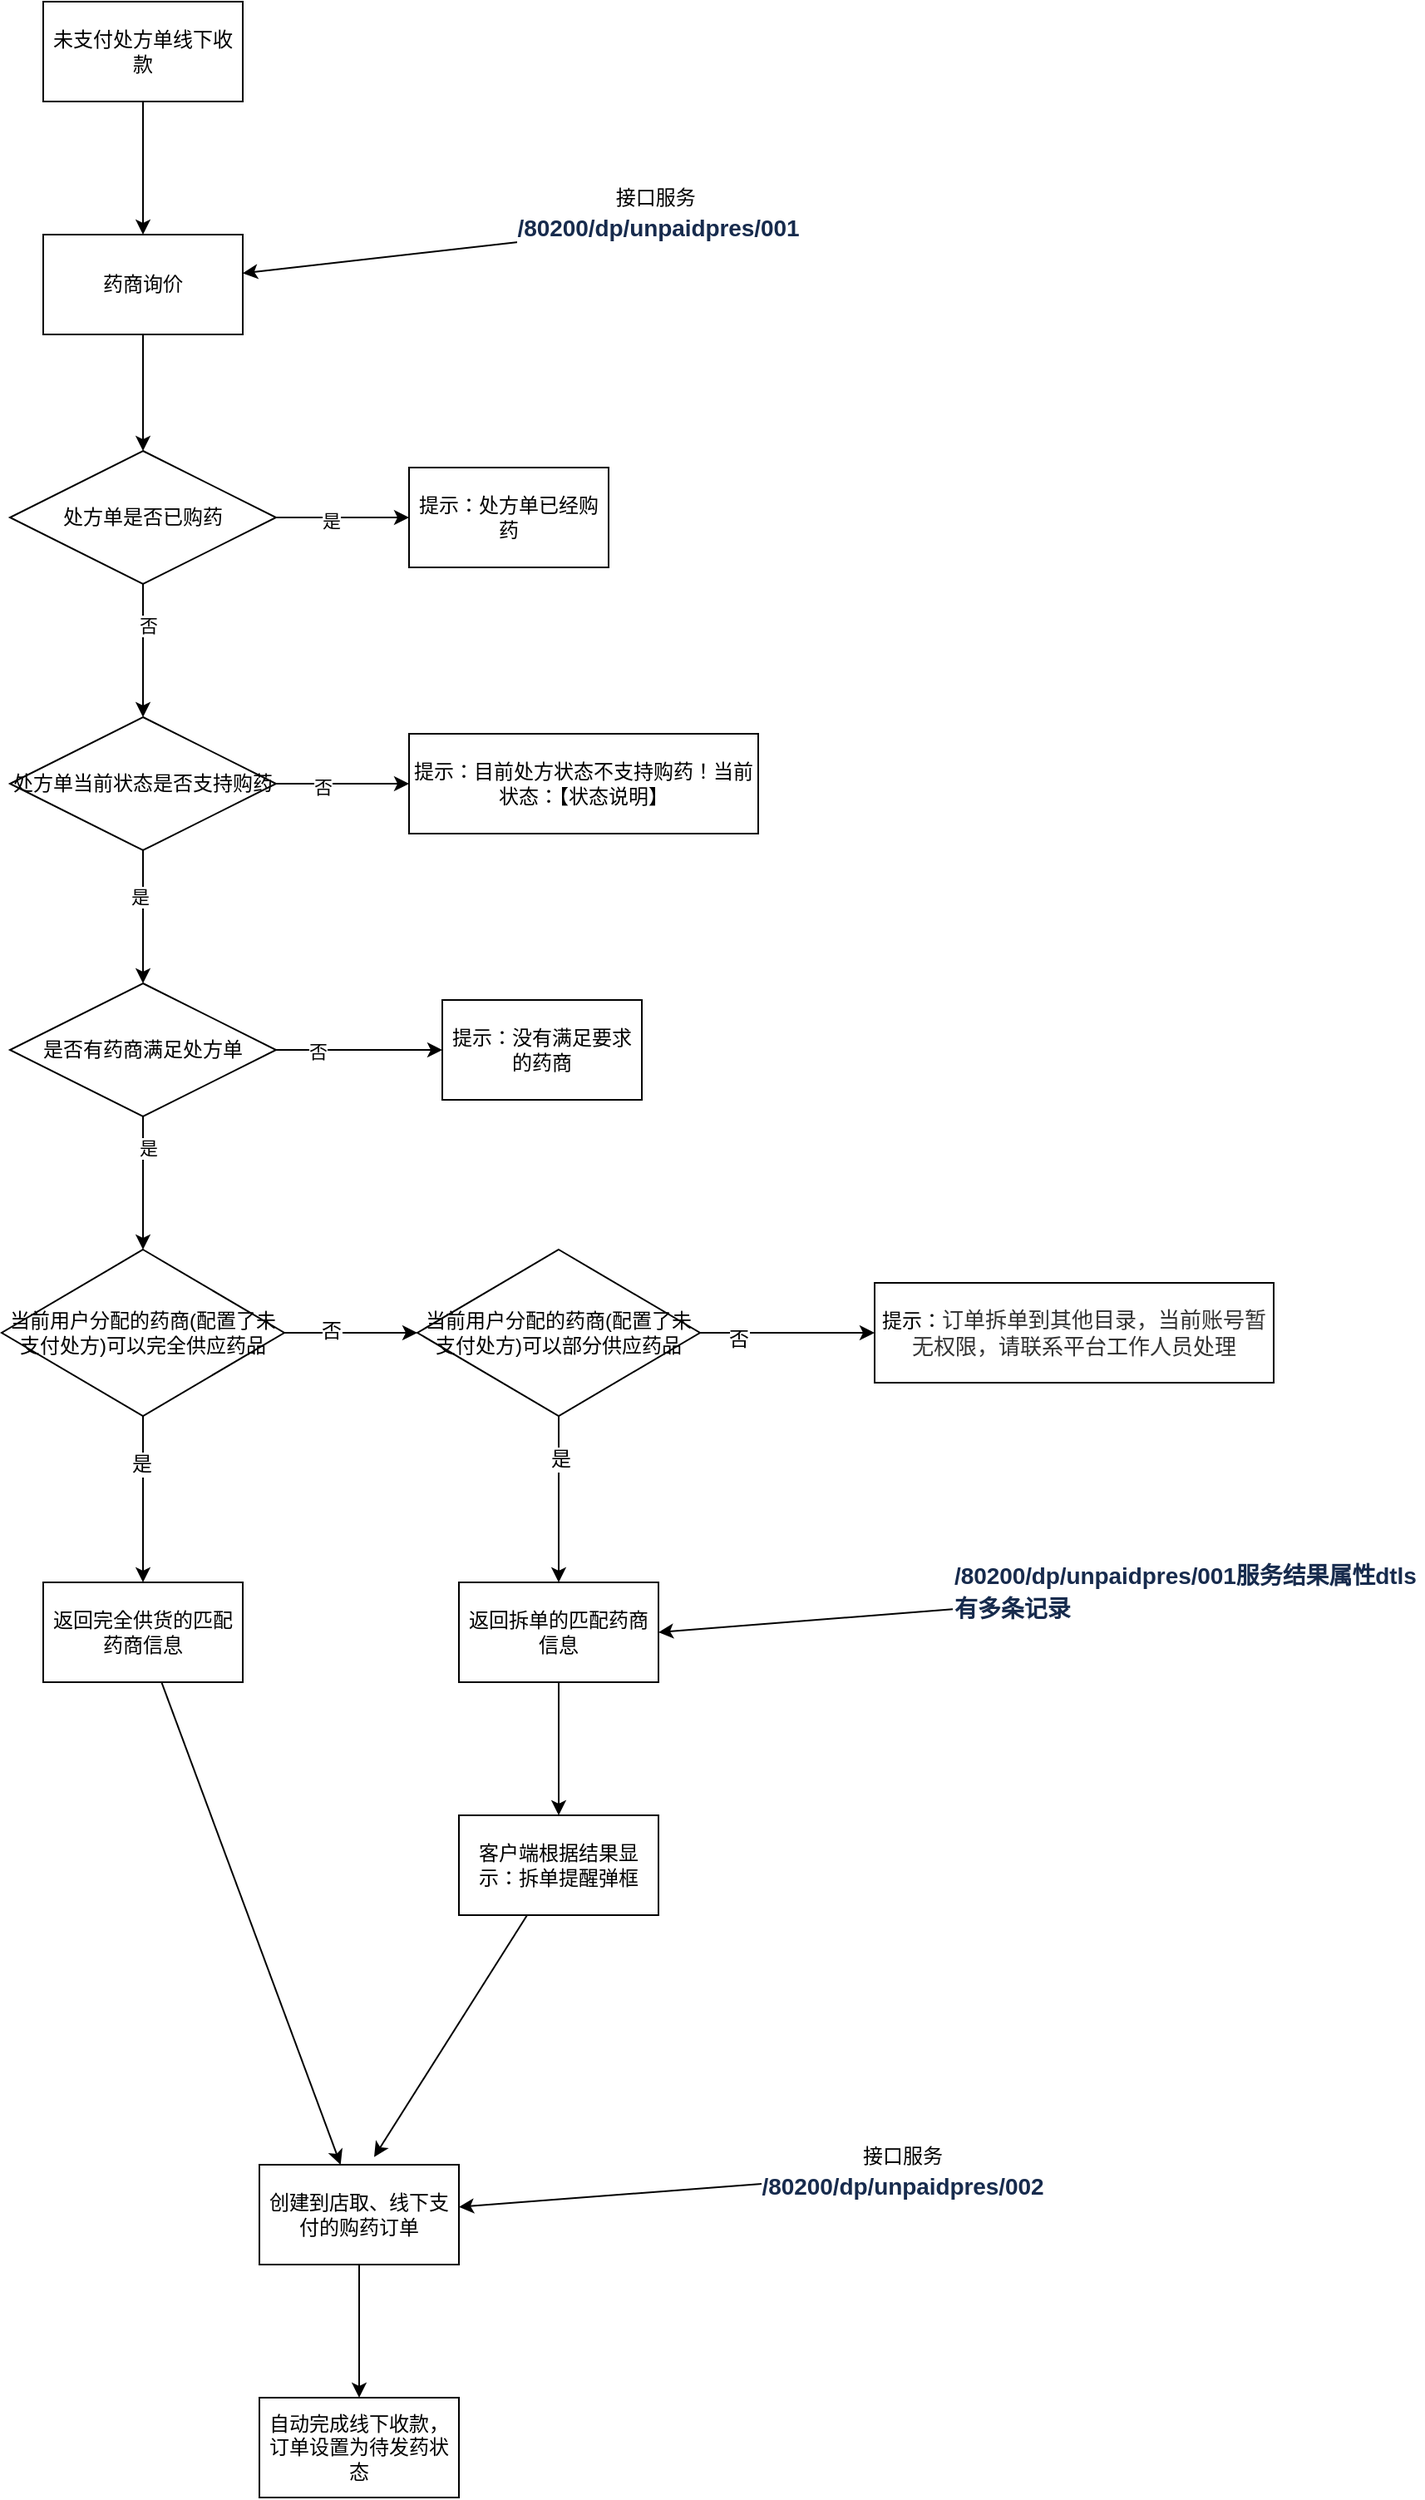 <mxfile version="17.4.5" type="github">
  <diagram id="U5X_wY7UuPWPyUgZNVQk" name="Page-1">
    <mxGraphModel dx="1422" dy="873" grid="1" gridSize="10" guides="1" tooltips="1" connect="1" arrows="1" fold="1" page="1" pageScale="1" pageWidth="827" pageHeight="1169" math="0" shadow="0">
      <root>
        <mxCell id="0" />
        <mxCell id="1" parent="0" />
        <mxCell id="5" value="" style="edgeStyle=none;html=1;" parent="1" source="2" target="4" edge="1">
          <mxGeometry relative="1" as="geometry" />
        </mxCell>
        <mxCell id="2" value="未支付处方单线下收款" style="rounded=0;whiteSpace=wrap;html=1;" parent="1" vertex="1">
          <mxGeometry x="220" y="110" width="120" height="60" as="geometry" />
        </mxCell>
        <mxCell id="6" value="" style="edgeStyle=none;html=1;fontSize=12;" parent="1" source="3" target="4" edge="1">
          <mxGeometry relative="1" as="geometry" />
        </mxCell>
        <mxCell id="3" value="接口服务&amp;nbsp;&lt;h4 id=&quot;id-3、线下收款药商询价/dp/unpaidpres/001-/r/{yunId}/80200/dp/unpaidpres/001&quot; style=&quot;margin: 0px ; padding: 0px ; color: rgb(23 , 43 , 77) ; font-size: 14px ; line-height: 1.429 ; letter-spacing: -0.003em ; font-family: , &amp;#34;blinkmacsystemfont&amp;#34; , &amp;#34;segoe ui&amp;#34; , &amp;#34;roboto&amp;#34; , &amp;#34;oxygen&amp;#34; , &amp;#34;ubuntu&amp;#34; , &amp;#34;fira sans&amp;#34; , &amp;#34;droid sans&amp;#34; , &amp;#34;helvetica neue&amp;#34; , sans-serif ; text-align: left ; background-color: rgb(255 , 255 , 255)&quot;&gt;&lt;strong&gt;/80200/dp/unpaidpres/001&lt;/strong&gt;&lt;/h4&gt;&lt;div&gt;&lt;strong&gt;&lt;br&gt;&lt;/strong&gt;&lt;/div&gt;" style="text;html=1;strokeColor=none;fillColor=none;align=center;verticalAlign=middle;whiteSpace=wrap;rounded=0;" parent="1" vertex="1">
          <mxGeometry x="560" y="230" width="60" height="30" as="geometry" />
        </mxCell>
        <mxCell id="8" value="" style="edgeStyle=none;html=1;" parent="1" source="4" target="7" edge="1">
          <mxGeometry relative="1" as="geometry" />
        </mxCell>
        <mxCell id="4" value="药商询价" style="whiteSpace=wrap;html=1;rounded=0;" parent="1" vertex="1">
          <mxGeometry x="220" y="250" width="120" height="60" as="geometry" />
        </mxCell>
        <mxCell id="10" value="" style="edgeStyle=none;html=1;" parent="1" source="7" target="9" edge="1">
          <mxGeometry relative="1" as="geometry" />
        </mxCell>
        <mxCell id="11" value="是" style="edgeLabel;html=1;align=center;verticalAlign=middle;resizable=0;points=[];" parent="10" vertex="1" connectable="0">
          <mxGeometry x="-0.183" y="-2" relative="1" as="geometry">
            <mxPoint as="offset" />
          </mxGeometry>
        </mxCell>
        <mxCell id="13" value="" style="edgeStyle=none;html=1;" parent="1" source="7" target="12" edge="1">
          <mxGeometry relative="1" as="geometry" />
        </mxCell>
        <mxCell id="14" value="否&lt;br&gt;" style="edgeLabel;html=1;align=center;verticalAlign=middle;resizable=0;points=[];" parent="13" vertex="1" connectable="0">
          <mxGeometry x="-0.375" y="3" relative="1" as="geometry">
            <mxPoint as="offset" />
          </mxGeometry>
        </mxCell>
        <mxCell id="7" value="处方单是否已购药" style="rhombus;whiteSpace=wrap;html=1;rounded=0;" parent="1" vertex="1">
          <mxGeometry x="200" y="380" width="160" height="80" as="geometry" />
        </mxCell>
        <mxCell id="9" value="提示：处方单已经购药" style="whiteSpace=wrap;html=1;rounded=0;" parent="1" vertex="1">
          <mxGeometry x="440" y="390" width="120" height="60" as="geometry" />
        </mxCell>
        <mxCell id="16" value="" style="edgeStyle=none;html=1;" parent="1" source="12" target="15" edge="1">
          <mxGeometry relative="1" as="geometry" />
        </mxCell>
        <mxCell id="17" value="否" style="edgeLabel;html=1;align=center;verticalAlign=middle;resizable=0;points=[];" parent="16" vertex="1" connectable="0">
          <mxGeometry x="-0.3" y="-2" relative="1" as="geometry">
            <mxPoint as="offset" />
          </mxGeometry>
        </mxCell>
        <mxCell id="19" value="" style="edgeStyle=none;html=1;" parent="1" source="12" target="18" edge="1">
          <mxGeometry relative="1" as="geometry" />
        </mxCell>
        <mxCell id="20" value="是" style="edgeLabel;html=1;align=center;verticalAlign=middle;resizable=0;points=[];" parent="19" vertex="1" connectable="0">
          <mxGeometry x="-0.31" y="-2" relative="1" as="geometry">
            <mxPoint as="offset" />
          </mxGeometry>
        </mxCell>
        <mxCell id="12" value="处方单当前状态是否支持购药" style="rhombus;whiteSpace=wrap;html=1;rounded=0;" parent="1" vertex="1">
          <mxGeometry x="200" y="540" width="160" height="80" as="geometry" />
        </mxCell>
        <mxCell id="15" value="提示：目前处方状态不支持购药！当前状态：【状态说明】" style="whiteSpace=wrap;html=1;rounded=0;" parent="1" vertex="1">
          <mxGeometry x="440" y="550" width="210" height="60" as="geometry" />
        </mxCell>
        <mxCell id="22" value="" style="edgeStyle=none;html=1;" parent="1" source="18" target="21" edge="1">
          <mxGeometry relative="1" as="geometry" />
        </mxCell>
        <mxCell id="23" value="否" style="edgeLabel;html=1;align=center;verticalAlign=middle;resizable=0;points=[];" parent="22" vertex="1" connectable="0">
          <mxGeometry x="-0.5" y="-1" relative="1" as="geometry">
            <mxPoint as="offset" />
          </mxGeometry>
        </mxCell>
        <mxCell id="25" value="" style="edgeStyle=none;html=1;" parent="1" source="18" target="24" edge="1">
          <mxGeometry relative="1" as="geometry" />
        </mxCell>
        <mxCell id="26" value="是" style="edgeLabel;html=1;align=center;verticalAlign=middle;resizable=0;points=[];" parent="25" vertex="1" connectable="0">
          <mxGeometry x="-0.535" y="3" relative="1" as="geometry">
            <mxPoint as="offset" />
          </mxGeometry>
        </mxCell>
        <mxCell id="18" value="是否有药商满足处方单" style="rhombus;whiteSpace=wrap;html=1;rounded=0;" parent="1" vertex="1">
          <mxGeometry x="200" y="700" width="160" height="80" as="geometry" />
        </mxCell>
        <mxCell id="21" value="提示：没有满足要求的药商" style="whiteSpace=wrap;html=1;rounded=0;" parent="1" vertex="1">
          <mxGeometry x="460" y="710" width="120" height="60" as="geometry" />
        </mxCell>
        <mxCell id="28" value="" style="edgeStyle=none;html=1;fontSize=12;" parent="1" source="24" target="27" edge="1">
          <mxGeometry relative="1" as="geometry" />
        </mxCell>
        <mxCell id="29" value="否" style="edgeLabel;html=1;align=center;verticalAlign=middle;resizable=0;points=[];fontSize=12;" parent="28" vertex="1" connectable="0">
          <mxGeometry x="-0.3" y="1" relative="1" as="geometry">
            <mxPoint as="offset" />
          </mxGeometry>
        </mxCell>
        <mxCell id="37" value="" style="edgeStyle=none;html=1;fontSize=12;" parent="1" source="24" target="36" edge="1">
          <mxGeometry relative="1" as="geometry" />
        </mxCell>
        <mxCell id="38" value="是" style="edgeLabel;html=1;align=center;verticalAlign=middle;resizable=0;points=[];fontSize=12;" parent="37" vertex="1" connectable="0">
          <mxGeometry x="-0.416" y="-1" relative="1" as="geometry">
            <mxPoint as="offset" />
          </mxGeometry>
        </mxCell>
        <mxCell id="24" value="当前用户分配的药商(配置了未支付处方)可以完全供应药品" style="rhombus;whiteSpace=wrap;html=1;rounded=0;" parent="1" vertex="1">
          <mxGeometry x="195" y="860" width="170" height="100" as="geometry" />
        </mxCell>
        <mxCell id="34" value="" style="edgeStyle=none;html=1;fontSize=12;" parent="1" source="27" target="33" edge="1">
          <mxGeometry relative="1" as="geometry" />
        </mxCell>
        <mxCell id="35" value="否" style="edgeLabel;html=1;align=center;verticalAlign=middle;resizable=0;points=[];fontSize=12;" parent="34" vertex="1" connectable="0">
          <mxGeometry x="-0.562" y="-4" relative="1" as="geometry">
            <mxPoint as="offset" />
          </mxGeometry>
        </mxCell>
        <mxCell id="40" value="" style="edgeStyle=none;html=1;fontSize=12;" parent="1" source="27" target="39" edge="1">
          <mxGeometry relative="1" as="geometry" />
        </mxCell>
        <mxCell id="41" value="是" style="edgeLabel;html=1;align=center;verticalAlign=middle;resizable=0;points=[];fontSize=12;" parent="40" vertex="1" connectable="0">
          <mxGeometry x="-0.476" y="1" relative="1" as="geometry">
            <mxPoint as="offset" />
          </mxGeometry>
        </mxCell>
        <mxCell id="27" value="当前用户分配的药商(配置了未支付处方)可以部分供应药品" style="rhombus;whiteSpace=wrap;html=1;rounded=0;" parent="1" vertex="1">
          <mxGeometry x="445" y="860" width="170" height="100" as="geometry" />
        </mxCell>
        <mxCell id="33" value="&lt;span style=&quot;background-color: rgb(255 , 255 , 255)&quot;&gt;提示：&lt;span style=&quot;color: rgb(51 , 51 , 51) ; font-size: 13px&quot;&gt;订单拆单到其他目录，当前账号暂无权限，请联系平台工作人员&lt;/span&gt;&lt;span style=&quot;color: rgb(51 , 51 , 51) ; font-size: 13px&quot;&gt;处理&lt;/span&gt;&lt;/span&gt;" style="whiteSpace=wrap;html=1;rounded=0;" parent="1" vertex="1">
          <mxGeometry x="720" y="880" width="240" height="60" as="geometry" />
        </mxCell>
        <mxCell id="48" value="" style="edgeStyle=none;html=1;fontSize=12;" parent="1" source="36" target="47" edge="1">
          <mxGeometry relative="1" as="geometry" />
        </mxCell>
        <mxCell id="36" value="返回完全供货的匹配药商信息" style="whiteSpace=wrap;html=1;rounded=0;" parent="1" vertex="1">
          <mxGeometry x="220" y="1060" width="120" height="60" as="geometry" />
        </mxCell>
        <mxCell id="45" value="" style="edgeStyle=none;html=1;fontSize=12;" parent="1" source="39" target="44" edge="1">
          <mxGeometry relative="1" as="geometry" />
        </mxCell>
        <mxCell id="39" value="返回拆单的匹配药商信息" style="whiteSpace=wrap;html=1;rounded=0;" parent="1" vertex="1">
          <mxGeometry x="470" y="1060" width="120" height="60" as="geometry" />
        </mxCell>
        <mxCell id="43" style="edgeStyle=none;html=1;entryX=1;entryY=0.5;entryDx=0;entryDy=0;fontSize=12;" parent="1" source="42" target="39" edge="1">
          <mxGeometry relative="1" as="geometry" />
        </mxCell>
        <mxCell id="42" value="&lt;h4 id=&quot;id-3、线下收款药商询价/dp/unpaidpres/001-/r/{yunId}/80200/dp/unpaidpres/001&quot; style=&quot;margin: 0px ; padding: 0px ; color: rgb(23 , 43 , 77) ; font-size: 14px ; line-height: 1.429 ; letter-spacing: -0.003em ; text-align: left ; background-color: rgb(255 , 255 , 255)&quot;&gt;&lt;strong&gt;/80200/dp/unpaidpres/001服务结果属性dtls有多条记录&lt;/strong&gt;&lt;/h4&gt;" style="text;html=1;strokeColor=none;fillColor=none;align=center;verticalAlign=middle;whiteSpace=wrap;rounded=0;fontSize=12;" parent="1" vertex="1">
          <mxGeometry x="767" y="1030" width="283" height="70" as="geometry" />
        </mxCell>
        <mxCell id="49" style="edgeStyle=none;html=1;entryX=0.575;entryY=-0.077;entryDx=0;entryDy=0;entryPerimeter=0;fontSize=12;" parent="1" source="44" target="47" edge="1">
          <mxGeometry relative="1" as="geometry" />
        </mxCell>
        <mxCell id="44" value="客户端根据结果显示：拆单提醒弹框" style="whiteSpace=wrap;html=1;rounded=0;" parent="1" vertex="1">
          <mxGeometry x="470" y="1200" width="120" height="60" as="geometry" />
        </mxCell>
        <mxCell id="53" value="" style="edgeStyle=none;html=1;fontSize=12;" parent="1" source="47" target="52" edge="1">
          <mxGeometry relative="1" as="geometry" />
        </mxCell>
        <mxCell id="47" value="创建到店取、线下支付的购药订单" style="whiteSpace=wrap;html=1;rounded=0;" parent="1" vertex="1">
          <mxGeometry x="350" y="1410" width="120" height="60" as="geometry" />
        </mxCell>
        <mxCell id="51" style="edgeStyle=none;html=1;fontSize=12;" parent="1" source="50" target="47" edge="1">
          <mxGeometry relative="1" as="geometry" />
        </mxCell>
        <mxCell id="50" value="接口服务&lt;br&gt;&lt;h4 id=&quot;id-4、线下收款创建购药订单/dp/unpaidpres/002-/r/{yunId}/80200/dp/unpaidpres/002&quot; style=&quot;margin: 0px ; padding: 0px ; color: rgb(23 , 43 , 77) ; font-size: 14px ; line-height: 1.429 ; letter-spacing: -0.003em ; font-family: , &amp;#34;blinkmacsystemfont&amp;#34; , &amp;#34;segoe ui&amp;#34; , &amp;#34;roboto&amp;#34; , &amp;#34;oxygen&amp;#34; , &amp;#34;ubuntu&amp;#34; , &amp;#34;fira sans&amp;#34; , &amp;#34;droid sans&amp;#34; , &amp;#34;helvetica neue&amp;#34; , sans-serif ; text-align: left ; background-color: rgb(255 , 255 , 255)&quot;&gt;&lt;strong&gt;/80200/dp/unpaidpres/002&lt;/strong&gt;&lt;/h4&gt;" style="text;html=1;strokeColor=none;fillColor=none;align=center;verticalAlign=middle;whiteSpace=wrap;rounded=0;fontSize=12;" parent="1" vertex="1">
          <mxGeometry x="707" y="1400" width="60" height="30" as="geometry" />
        </mxCell>
        <mxCell id="52" value="自动完成线下收款，&lt;br&gt;订单设置为待发药状态" style="whiteSpace=wrap;html=1;rounded=0;" parent="1" vertex="1">
          <mxGeometry x="350" y="1550" width="120" height="60" as="geometry" />
        </mxCell>
      </root>
    </mxGraphModel>
  </diagram>
</mxfile>
